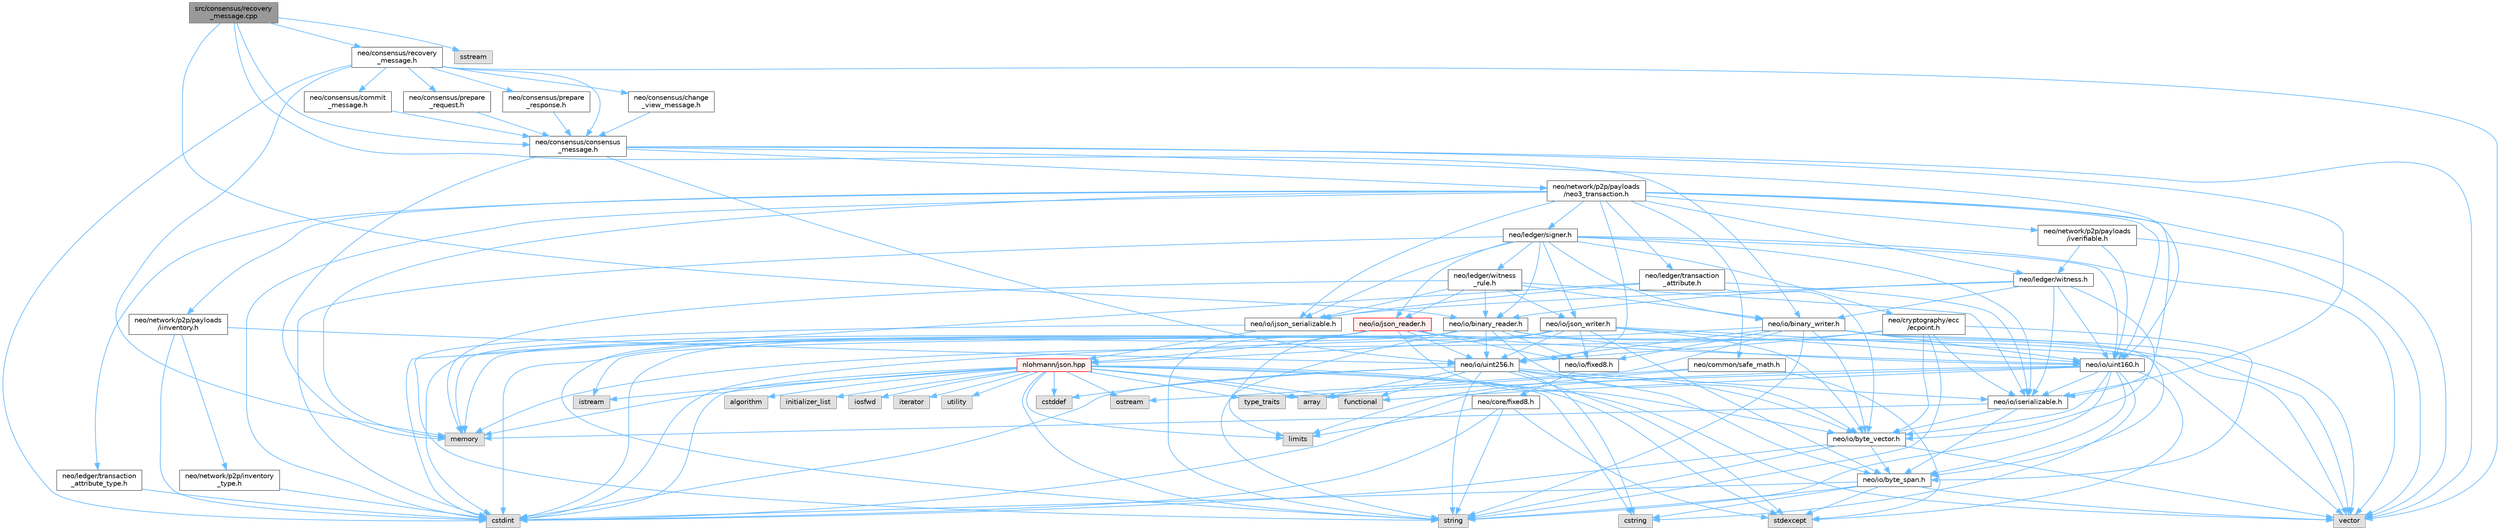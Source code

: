 digraph "src/consensus/recovery_message.cpp"
{
 // LATEX_PDF_SIZE
  bgcolor="transparent";
  edge [fontname=Helvetica,fontsize=10,labelfontname=Helvetica,labelfontsize=10];
  node [fontname=Helvetica,fontsize=10,shape=box,height=0.2,width=0.4];
  Node1 [id="Node000001",label="src/consensus/recovery\l_message.cpp",height=0.2,width=0.4,color="gray40", fillcolor="grey60", style="filled", fontcolor="black",tooltip=" "];
  Node1 -> Node2 [id="edge1_Node000001_Node000002",color="steelblue1",style="solid",tooltip=" "];
  Node2 [id="Node000002",label="neo/consensus/consensus\l_message.h",height=0.2,width=0.4,color="grey40", fillcolor="white", style="filled",URL="$consensus__message_8h.html",tooltip=" "];
  Node2 -> Node3 [id="edge2_Node000002_Node000003",color="steelblue1",style="solid",tooltip=" "];
  Node3 [id="Node000003",label="neo/io/iserializable.h",height=0.2,width=0.4,color="grey40", fillcolor="white", style="filled",URL="$iserializable_8h.html",tooltip=" "];
  Node3 -> Node4 [id="edge3_Node000003_Node000004",color="steelblue1",style="solid",tooltip=" "];
  Node4 [id="Node000004",label="neo/io/byte_span.h",height=0.2,width=0.4,color="grey40", fillcolor="white", style="filled",URL="$io_2byte__span_8h.html",tooltip=" "];
  Node4 -> Node5 [id="edge4_Node000004_Node000005",color="steelblue1",style="solid",tooltip=" "];
  Node5 [id="Node000005",label="cstdint",height=0.2,width=0.4,color="grey60", fillcolor="#E0E0E0", style="filled",tooltip=" "];
  Node4 -> Node6 [id="edge5_Node000004_Node000006",color="steelblue1",style="solid",tooltip=" "];
  Node6 [id="Node000006",label="cstring",height=0.2,width=0.4,color="grey60", fillcolor="#E0E0E0", style="filled",tooltip=" "];
  Node4 -> Node7 [id="edge6_Node000004_Node000007",color="steelblue1",style="solid",tooltip=" "];
  Node7 [id="Node000007",label="stdexcept",height=0.2,width=0.4,color="grey60", fillcolor="#E0E0E0", style="filled",tooltip=" "];
  Node4 -> Node8 [id="edge7_Node000004_Node000008",color="steelblue1",style="solid",tooltip=" "];
  Node8 [id="Node000008",label="string",height=0.2,width=0.4,color="grey60", fillcolor="#E0E0E0", style="filled",tooltip=" "];
  Node4 -> Node9 [id="edge8_Node000004_Node000009",color="steelblue1",style="solid",tooltip=" "];
  Node9 [id="Node000009",label="vector",height=0.2,width=0.4,color="grey60", fillcolor="#E0E0E0", style="filled",tooltip=" "];
  Node3 -> Node10 [id="edge9_Node000003_Node000010",color="steelblue1",style="solid",tooltip=" "];
  Node10 [id="Node000010",label="neo/io/byte_vector.h",height=0.2,width=0.4,color="grey40", fillcolor="white", style="filled",URL="$io_2byte__vector_8h.html",tooltip=" "];
  Node10 -> Node4 [id="edge10_Node000010_Node000004",color="steelblue1",style="solid",tooltip=" "];
  Node10 -> Node5 [id="edge11_Node000010_Node000005",color="steelblue1",style="solid",tooltip=" "];
  Node10 -> Node8 [id="edge12_Node000010_Node000008",color="steelblue1",style="solid",tooltip=" "];
  Node10 -> Node9 [id="edge13_Node000010_Node000009",color="steelblue1",style="solid",tooltip=" "];
  Node3 -> Node11 [id="edge14_Node000003_Node000011",color="steelblue1",style="solid",tooltip=" "];
  Node11 [id="Node000011",label="memory",height=0.2,width=0.4,color="grey60", fillcolor="#E0E0E0", style="filled",tooltip=" "];
  Node2 -> Node12 [id="edge15_Node000002_Node000012",color="steelblue1",style="solid",tooltip=" "];
  Node12 [id="Node000012",label="neo/io/uint160.h",height=0.2,width=0.4,color="grey40", fillcolor="white", style="filled",URL="$uint160_8h.html",tooltip=" "];
  Node12 -> Node4 [id="edge16_Node000012_Node000004",color="steelblue1",style="solid",tooltip=" "];
  Node12 -> Node10 [id="edge17_Node000012_Node000010",color="steelblue1",style="solid",tooltip=" "];
  Node12 -> Node3 [id="edge18_Node000012_Node000003",color="steelblue1",style="solid",tooltip=" "];
  Node12 -> Node13 [id="edge19_Node000012_Node000013",color="steelblue1",style="solid",tooltip=" "];
  Node13 [id="Node000013",label="array",height=0.2,width=0.4,color="grey60", fillcolor="#E0E0E0", style="filled",tooltip=" "];
  Node12 -> Node5 [id="edge20_Node000012_Node000005",color="steelblue1",style="solid",tooltip=" "];
  Node12 -> Node6 [id="edge21_Node000012_Node000006",color="steelblue1",style="solid",tooltip=" "];
  Node12 -> Node14 [id="edge22_Node000012_Node000014",color="steelblue1",style="solid",tooltip=" "];
  Node14 [id="Node000014",label="functional",height=0.2,width=0.4,color="grey60", fillcolor="#E0E0E0", style="filled",tooltip=" "];
  Node12 -> Node7 [id="edge23_Node000012_Node000007",color="steelblue1",style="solid",tooltip=" "];
  Node12 -> Node8 [id="edge24_Node000012_Node000008",color="steelblue1",style="solid",tooltip=" "];
  Node2 -> Node15 [id="edge25_Node000002_Node000015",color="steelblue1",style="solid",tooltip=" "];
  Node15 [id="Node000015",label="neo/io/uint256.h",height=0.2,width=0.4,color="grey40", fillcolor="white", style="filled",URL="$uint256_8h.html",tooltip=" "];
  Node15 -> Node4 [id="edge26_Node000015_Node000004",color="steelblue1",style="solid",tooltip=" "];
  Node15 -> Node10 [id="edge27_Node000015_Node000010",color="steelblue1",style="solid",tooltip=" "];
  Node15 -> Node3 [id="edge28_Node000015_Node000003",color="steelblue1",style="solid",tooltip=" "];
  Node15 -> Node13 [id="edge29_Node000015_Node000013",color="steelblue1",style="solid",tooltip=" "];
  Node15 -> Node16 [id="edge30_Node000015_Node000016",color="steelblue1",style="solid",tooltip=" "];
  Node16 [id="Node000016",label="cstddef",height=0.2,width=0.4,color="grey60", fillcolor="#E0E0E0", style="filled",tooltip=" "];
  Node15 -> Node5 [id="edge31_Node000015_Node000005",color="steelblue1",style="solid",tooltip=" "];
  Node15 -> Node6 [id="edge32_Node000015_Node000006",color="steelblue1",style="solid",tooltip=" "];
  Node15 -> Node14 [id="edge33_Node000015_Node000014",color="steelblue1",style="solid",tooltip=" "];
  Node15 -> Node7 [id="edge34_Node000015_Node000007",color="steelblue1",style="solid",tooltip=" "];
  Node15 -> Node8 [id="edge35_Node000015_Node000008",color="steelblue1",style="solid",tooltip=" "];
  Node2 -> Node17 [id="edge36_Node000002_Node000017",color="steelblue1",style="solid",tooltip=" "];
  Node17 [id="Node000017",label="neo/network/p2p/payloads\l/neo3_transaction.h",height=0.2,width=0.4,color="grey40", fillcolor="white", style="filled",URL="$neo3__transaction_8h.html",tooltip=" "];
  Node17 -> Node18 [id="edge37_Node000017_Node000018",color="steelblue1",style="solid",tooltip=" "];
  Node18 [id="Node000018",label="neo/common/safe_math.h",height=0.2,width=0.4,color="grey40", fillcolor="white", style="filled",URL="$safe__math_8h.html",tooltip=" "];
  Node18 -> Node19 [id="edge38_Node000018_Node000019",color="steelblue1",style="solid",tooltip=" "];
  Node19 [id="Node000019",label="limits",height=0.2,width=0.4,color="grey60", fillcolor="#E0E0E0", style="filled",tooltip=" "];
  Node18 -> Node7 [id="edge39_Node000018_Node000007",color="steelblue1",style="solid",tooltip=" "];
  Node18 -> Node20 [id="edge40_Node000018_Node000020",color="steelblue1",style="solid",tooltip=" "];
  Node20 [id="Node000020",label="type_traits",height=0.2,width=0.4,color="grey60", fillcolor="#E0E0E0", style="filled",tooltip=" "];
  Node17 -> Node21 [id="edge41_Node000017_Node000021",color="steelblue1",style="solid",tooltip=" "];
  Node21 [id="Node000021",label="neo/io/ijson_serializable.h",height=0.2,width=0.4,color="grey40", fillcolor="white", style="filled",URL="$ijson__serializable_8h.html",tooltip=" "];
  Node21 -> Node22 [id="edge42_Node000021_Node000022",color="steelblue1",style="solid",tooltip=" "];
  Node22 [id="Node000022",label="nlohmann/json.hpp",height=0.2,width=0.4,color="red", fillcolor="#FFF0F0", style="filled",URL="$json_8hpp.html",tooltip=" "];
  Node22 -> Node23 [id="edge43_Node000022_Node000023",color="steelblue1",style="solid",tooltip=" "];
  Node23 [id="Node000023",label="algorithm",height=0.2,width=0.4,color="grey60", fillcolor="#E0E0E0", style="filled",tooltip=" "];
  Node22 -> Node16 [id="edge44_Node000022_Node000016",color="steelblue1",style="solid",tooltip=" "];
  Node22 -> Node14 [id="edge45_Node000022_Node000014",color="steelblue1",style="solid",tooltip=" "];
  Node22 -> Node24 [id="edge46_Node000022_Node000024",color="steelblue1",style="solid",tooltip=" "];
  Node24 [id="Node000024",label="initializer_list",height=0.2,width=0.4,color="grey60", fillcolor="#E0E0E0", style="filled",tooltip=" "];
  Node22 -> Node25 [id="edge47_Node000022_Node000025",color="steelblue1",style="solid",tooltip=" "];
  Node25 [id="Node000025",label="iosfwd",height=0.2,width=0.4,color="grey60", fillcolor="#E0E0E0", style="filled",tooltip=" "];
  Node22 -> Node26 [id="edge48_Node000022_Node000026",color="steelblue1",style="solid",tooltip=" "];
  Node26 [id="Node000026",label="iterator",height=0.2,width=0.4,color="grey60", fillcolor="#E0E0E0", style="filled",tooltip=" "];
  Node22 -> Node11 [id="edge49_Node000022_Node000011",color="steelblue1",style="solid",tooltip=" "];
  Node22 -> Node8 [id="edge50_Node000022_Node000008",color="steelblue1",style="solid",tooltip=" "];
  Node22 -> Node27 [id="edge51_Node000022_Node000027",color="steelblue1",style="solid",tooltip=" "];
  Node27 [id="Node000027",label="utility",height=0.2,width=0.4,color="grey60", fillcolor="#E0E0E0", style="filled",tooltip=" "];
  Node22 -> Node9 [id="edge52_Node000022_Node000009",color="steelblue1",style="solid",tooltip=" "];
  Node22 -> Node13 [id="edge53_Node000022_Node000013",color="steelblue1",style="solid",tooltip=" "];
  Node22 -> Node20 [id="edge54_Node000022_Node000020",color="steelblue1",style="solid",tooltip=" "];
  Node22 -> Node7 [id="edge55_Node000022_Node000007",color="steelblue1",style="solid",tooltip=" "];
  Node22 -> Node5 [id="edge56_Node000022_Node000005",color="steelblue1",style="solid",tooltip=" "];
  Node22 -> Node19 [id="edge57_Node000022_Node000019",color="steelblue1",style="solid",tooltip=" "];
  Node22 -> Node6 [id="edge58_Node000022_Node000006",color="steelblue1",style="solid",tooltip=" "];
  Node22 -> Node39 [id="edge59_Node000022_Node000039",color="steelblue1",style="solid",tooltip=" "];
  Node39 [id="Node000039",label="istream",height=0.2,width=0.4,color="grey60", fillcolor="#E0E0E0", style="filled",tooltip=" "];
  Node22 -> Node44 [id="edge60_Node000022_Node000044",color="steelblue1",style="solid",tooltip=" "];
  Node44 [id="Node000044",label="ostream",height=0.2,width=0.4,color="grey60", fillcolor="#E0E0E0", style="filled",tooltip=" "];
  Node21 -> Node8 [id="edge61_Node000021_Node000008",color="steelblue1",style="solid",tooltip=" "];
  Node17 -> Node3 [id="edge62_Node000017_Node000003",color="steelblue1",style="solid",tooltip=" "];
  Node17 -> Node12 [id="edge63_Node000017_Node000012",color="steelblue1",style="solid",tooltip=" "];
  Node17 -> Node15 [id="edge64_Node000017_Node000015",color="steelblue1",style="solid",tooltip=" "];
  Node17 -> Node46 [id="edge65_Node000017_Node000046",color="steelblue1",style="solid",tooltip=" "];
  Node46 [id="Node000046",label="neo/ledger/signer.h",height=0.2,width=0.4,color="grey40", fillcolor="white", style="filled",URL="$signer_8h.html",tooltip=" "];
  Node46 -> Node47 [id="edge66_Node000046_Node000047",color="steelblue1",style="solid",tooltip=" "];
  Node47 [id="Node000047",label="neo/cryptography/ecc\l/ecpoint.h",height=0.2,width=0.4,color="grey40", fillcolor="white", style="filled",URL="$ecpoint_8h.html",tooltip=" "];
  Node47 -> Node4 [id="edge67_Node000047_Node000004",color="steelblue1",style="solid",tooltip=" "];
  Node47 -> Node10 [id="edge68_Node000047_Node000010",color="steelblue1",style="solid",tooltip=" "];
  Node47 -> Node3 [id="edge69_Node000047_Node000003",color="steelblue1",style="solid",tooltip=" "];
  Node47 -> Node15 [id="edge70_Node000047_Node000015",color="steelblue1",style="solid",tooltip=" "];
  Node47 -> Node11 [id="edge71_Node000047_Node000011",color="steelblue1",style="solid",tooltip=" "];
  Node47 -> Node8 [id="edge72_Node000047_Node000008",color="steelblue1",style="solid",tooltip=" "];
  Node46 -> Node48 [id="edge73_Node000046_Node000048",color="steelblue1",style="solid",tooltip=" "];
  Node48 [id="Node000048",label="neo/io/binary_reader.h",height=0.2,width=0.4,color="grey40", fillcolor="white", style="filled",URL="$binary__reader_8h.html",tooltip=" "];
  Node48 -> Node10 [id="edge74_Node000048_Node000010",color="steelblue1",style="solid",tooltip=" "];
  Node48 -> Node49 [id="edge75_Node000048_Node000049",color="steelblue1",style="solid",tooltip=" "];
  Node49 [id="Node000049",label="neo/io/fixed8.h",height=0.2,width=0.4,color="grey40", fillcolor="white", style="filled",URL="$io_2fixed8_8h.html",tooltip=" "];
  Node49 -> Node50 [id="edge76_Node000049_Node000050",color="steelblue1",style="solid",tooltip=" "];
  Node50 [id="Node000050",label="neo/core/fixed8.h",height=0.2,width=0.4,color="grey40", fillcolor="white", style="filled",URL="$core_2fixed8_8h.html",tooltip=" "];
  Node50 -> Node5 [id="edge77_Node000050_Node000005",color="steelblue1",style="solid",tooltip=" "];
  Node50 -> Node19 [id="edge78_Node000050_Node000019",color="steelblue1",style="solid",tooltip=" "];
  Node50 -> Node7 [id="edge79_Node000050_Node000007",color="steelblue1",style="solid",tooltip=" "];
  Node50 -> Node8 [id="edge80_Node000050_Node000008",color="steelblue1",style="solid",tooltip=" "];
  Node48 -> Node12 [id="edge81_Node000048_Node000012",color="steelblue1",style="solid",tooltip=" "];
  Node48 -> Node15 [id="edge82_Node000048_Node000015",color="steelblue1",style="solid",tooltip=" "];
  Node48 -> Node5 [id="edge83_Node000048_Node000005",color="steelblue1",style="solid",tooltip=" "];
  Node48 -> Node39 [id="edge84_Node000048_Node000039",color="steelblue1",style="solid",tooltip=" "];
  Node48 -> Node19 [id="edge85_Node000048_Node000019",color="steelblue1",style="solid",tooltip=" "];
  Node48 -> Node11 [id="edge86_Node000048_Node000011",color="steelblue1",style="solid",tooltip=" "];
  Node48 -> Node8 [id="edge87_Node000048_Node000008",color="steelblue1",style="solid",tooltip=" "];
  Node48 -> Node9 [id="edge88_Node000048_Node000009",color="steelblue1",style="solid",tooltip=" "];
  Node46 -> Node51 [id="edge89_Node000046_Node000051",color="steelblue1",style="solid",tooltip=" "];
  Node51 [id="Node000051",label="neo/io/binary_writer.h",height=0.2,width=0.4,color="grey40", fillcolor="white", style="filled",URL="$binary__writer_8h.html",tooltip=" "];
  Node51 -> Node4 [id="edge90_Node000051_Node000004",color="steelblue1",style="solid",tooltip=" "];
  Node51 -> Node10 [id="edge91_Node000051_Node000010",color="steelblue1",style="solid",tooltip=" "];
  Node51 -> Node49 [id="edge92_Node000051_Node000049",color="steelblue1",style="solid",tooltip=" "];
  Node51 -> Node12 [id="edge93_Node000051_Node000012",color="steelblue1",style="solid",tooltip=" "];
  Node51 -> Node15 [id="edge94_Node000051_Node000015",color="steelblue1",style="solid",tooltip=" "];
  Node51 -> Node5 [id="edge95_Node000051_Node000005",color="steelblue1",style="solid",tooltip=" "];
  Node51 -> Node44 [id="edge96_Node000051_Node000044",color="steelblue1",style="solid",tooltip=" "];
  Node51 -> Node8 [id="edge97_Node000051_Node000008",color="steelblue1",style="solid",tooltip=" "];
  Node51 -> Node9 [id="edge98_Node000051_Node000009",color="steelblue1",style="solid",tooltip=" "];
  Node46 -> Node21 [id="edge99_Node000046_Node000021",color="steelblue1",style="solid",tooltip=" "];
  Node46 -> Node3 [id="edge100_Node000046_Node000003",color="steelblue1",style="solid",tooltip=" "];
  Node46 -> Node52 [id="edge101_Node000046_Node000052",color="steelblue1",style="solid",tooltip=" "];
  Node52 [id="Node000052",label="neo/io/json_reader.h",height=0.2,width=0.4,color="red", fillcolor="#FFF0F0", style="filled",URL="$json__reader_8h.html",tooltip=" "];
  Node52 -> Node10 [id="edge102_Node000052_Node000010",color="steelblue1",style="solid",tooltip=" "];
  Node52 -> Node49 [id="edge103_Node000052_Node000049",color="steelblue1",style="solid",tooltip=" "];
  Node52 -> Node12 [id="edge104_Node000052_Node000012",color="steelblue1",style="solid",tooltip=" "];
  Node52 -> Node15 [id="edge105_Node000052_Node000015",color="steelblue1",style="solid",tooltip=" "];
  Node52 -> Node5 [id="edge106_Node000052_Node000005",color="steelblue1",style="solid",tooltip=" "];
  Node52 -> Node11 [id="edge107_Node000052_Node000011",color="steelblue1",style="solid",tooltip=" "];
  Node52 -> Node22 [id="edge108_Node000052_Node000022",color="steelblue1",style="solid",tooltip=" "];
  Node52 -> Node8 [id="edge109_Node000052_Node000008",color="steelblue1",style="solid",tooltip=" "];
  Node52 -> Node9 [id="edge110_Node000052_Node000009",color="steelblue1",style="solid",tooltip=" "];
  Node46 -> Node54 [id="edge111_Node000046_Node000054",color="steelblue1",style="solid",tooltip=" "];
  Node54 [id="Node000054",label="neo/io/json_writer.h",height=0.2,width=0.4,color="grey40", fillcolor="white", style="filled",URL="$json__writer_8h.html",tooltip=" "];
  Node54 -> Node4 [id="edge112_Node000054_Node000004",color="steelblue1",style="solid",tooltip=" "];
  Node54 -> Node10 [id="edge113_Node000054_Node000010",color="steelblue1",style="solid",tooltip=" "];
  Node54 -> Node49 [id="edge114_Node000054_Node000049",color="steelblue1",style="solid",tooltip=" "];
  Node54 -> Node12 [id="edge115_Node000054_Node000012",color="steelblue1",style="solid",tooltip=" "];
  Node54 -> Node15 [id="edge116_Node000054_Node000015",color="steelblue1",style="solid",tooltip=" "];
  Node54 -> Node5 [id="edge117_Node000054_Node000005",color="steelblue1",style="solid",tooltip=" "];
  Node54 -> Node22 [id="edge118_Node000054_Node000022",color="steelblue1",style="solid",tooltip=" "];
  Node54 -> Node8 [id="edge119_Node000054_Node000008",color="steelblue1",style="solid",tooltip=" "];
  Node54 -> Node9 [id="edge120_Node000054_Node000009",color="steelblue1",style="solid",tooltip=" "];
  Node46 -> Node12 [id="edge121_Node000046_Node000012",color="steelblue1",style="solid",tooltip=" "];
  Node46 -> Node55 [id="edge122_Node000046_Node000055",color="steelblue1",style="solid",tooltip=" "];
  Node55 [id="Node000055",label="neo/ledger/witness\l_rule.h",height=0.2,width=0.4,color="grey40", fillcolor="white", style="filled",URL="$witness__rule_8h.html",tooltip=" "];
  Node55 -> Node48 [id="edge123_Node000055_Node000048",color="steelblue1",style="solid",tooltip=" "];
  Node55 -> Node51 [id="edge124_Node000055_Node000051",color="steelblue1",style="solid",tooltip=" "];
  Node55 -> Node21 [id="edge125_Node000055_Node000021",color="steelblue1",style="solid",tooltip=" "];
  Node55 -> Node3 [id="edge126_Node000055_Node000003",color="steelblue1",style="solid",tooltip=" "];
  Node55 -> Node52 [id="edge127_Node000055_Node000052",color="steelblue1",style="solid",tooltip=" "];
  Node55 -> Node54 [id="edge128_Node000055_Node000054",color="steelblue1",style="solid",tooltip=" "];
  Node55 -> Node11 [id="edge129_Node000055_Node000011",color="steelblue1",style="solid",tooltip=" "];
  Node46 -> Node5 [id="edge130_Node000046_Node000005",color="steelblue1",style="solid",tooltip=" "];
  Node46 -> Node9 [id="edge131_Node000046_Node000009",color="steelblue1",style="solid",tooltip=" "];
  Node17 -> Node56 [id="edge132_Node000017_Node000056",color="steelblue1",style="solid",tooltip=" "];
  Node56 [id="Node000056",label="neo/ledger/transaction\l_attribute.h",height=0.2,width=0.4,color="grey40", fillcolor="white", style="filled",URL="$transaction__attribute_8h.html",tooltip=" "];
  Node56 -> Node10 [id="edge133_Node000056_Node000010",color="steelblue1",style="solid",tooltip=" "];
  Node56 -> Node21 [id="edge134_Node000056_Node000021",color="steelblue1",style="solid",tooltip=" "];
  Node56 -> Node3 [id="edge135_Node000056_Node000003",color="steelblue1",style="solid",tooltip=" "];
  Node56 -> Node5 [id="edge136_Node000056_Node000005",color="steelblue1",style="solid",tooltip=" "];
  Node17 -> Node57 [id="edge137_Node000017_Node000057",color="steelblue1",style="solid",tooltip=" "];
  Node57 [id="Node000057",label="neo/ledger/transaction\l_attribute_type.h",height=0.2,width=0.4,color="grey40", fillcolor="white", style="filled",URL="$transaction__attribute__type_8h.html",tooltip=" "];
  Node57 -> Node5 [id="edge138_Node000057_Node000005",color="steelblue1",style="solid",tooltip=" "];
  Node17 -> Node58 [id="edge139_Node000017_Node000058",color="steelblue1",style="solid",tooltip=" "];
  Node58 [id="Node000058",label="neo/ledger/witness.h",height=0.2,width=0.4,color="grey40", fillcolor="white", style="filled",URL="$ledger_2witness_8h.html",tooltip=" "];
  Node58 -> Node48 [id="edge140_Node000058_Node000048",color="steelblue1",style="solid",tooltip=" "];
  Node58 -> Node51 [id="edge141_Node000058_Node000051",color="steelblue1",style="solid",tooltip=" "];
  Node58 -> Node10 [id="edge142_Node000058_Node000010",color="steelblue1",style="solid",tooltip=" "];
  Node58 -> Node21 [id="edge143_Node000058_Node000021",color="steelblue1",style="solid",tooltip=" "];
  Node58 -> Node3 [id="edge144_Node000058_Node000003",color="steelblue1",style="solid",tooltip=" "];
  Node58 -> Node12 [id="edge145_Node000058_Node000012",color="steelblue1",style="solid",tooltip=" "];
  Node17 -> Node59 [id="edge146_Node000017_Node000059",color="steelblue1",style="solid",tooltip=" "];
  Node59 [id="Node000059",label="neo/network/p2p/payloads\l/iinventory.h",height=0.2,width=0.4,color="grey40", fillcolor="white", style="filled",URL="$payloads_2iinventory_8h.html",tooltip=" "];
  Node59 -> Node15 [id="edge147_Node000059_Node000015",color="steelblue1",style="solid",tooltip=" "];
  Node59 -> Node60 [id="edge148_Node000059_Node000060",color="steelblue1",style="solid",tooltip=" "];
  Node60 [id="Node000060",label="neo/network/p2p/inventory\l_type.h",height=0.2,width=0.4,color="grey40", fillcolor="white", style="filled",URL="$p2p_2inventory__type_8h.html",tooltip=" "];
  Node60 -> Node5 [id="edge149_Node000060_Node000005",color="steelblue1",style="solid",tooltip=" "];
  Node59 -> Node5 [id="edge150_Node000059_Node000005",color="steelblue1",style="solid",tooltip=" "];
  Node17 -> Node61 [id="edge151_Node000017_Node000061",color="steelblue1",style="solid",tooltip=" "];
  Node61 [id="Node000061",label="neo/network/p2p/payloads\l/iverifiable.h",height=0.2,width=0.4,color="grey40", fillcolor="white", style="filled",URL="$iverifiable_8h.html",tooltip=" "];
  Node61 -> Node12 [id="edge152_Node000061_Node000012",color="steelblue1",style="solid",tooltip=" "];
  Node61 -> Node58 [id="edge153_Node000061_Node000058",color="steelblue1",style="solid",tooltip=" "];
  Node61 -> Node9 [id="edge154_Node000061_Node000009",color="steelblue1",style="solid",tooltip=" "];
  Node17 -> Node5 [id="edge155_Node000017_Node000005",color="steelblue1",style="solid",tooltip=" "];
  Node17 -> Node11 [id="edge156_Node000017_Node000011",color="steelblue1",style="solid",tooltip=" "];
  Node17 -> Node9 [id="edge157_Node000017_Node000009",color="steelblue1",style="solid",tooltip=" "];
  Node2 -> Node11 [id="edge158_Node000002_Node000011",color="steelblue1",style="solid",tooltip=" "];
  Node2 -> Node9 [id="edge159_Node000002_Node000009",color="steelblue1",style="solid",tooltip=" "];
  Node1 -> Node62 [id="edge160_Node000001_Node000062",color="steelblue1",style="solid",tooltip=" "];
  Node62 [id="Node000062",label="neo/consensus/recovery\l_message.h",height=0.2,width=0.4,color="grey40", fillcolor="white", style="filled",URL="$recovery__message_8h.html",tooltip=" "];
  Node62 -> Node63 [id="edge161_Node000062_Node000063",color="steelblue1",style="solid",tooltip=" "];
  Node63 [id="Node000063",label="neo/consensus/change\l_view_message.h",height=0.2,width=0.4,color="grey40", fillcolor="white", style="filled",URL="$change__view__message_8h.html",tooltip=" "];
  Node63 -> Node2 [id="edge162_Node000063_Node000002",color="steelblue1",style="solid",tooltip=" "];
  Node62 -> Node64 [id="edge163_Node000062_Node000064",color="steelblue1",style="solid",tooltip=" "];
  Node64 [id="Node000064",label="neo/consensus/commit\l_message.h",height=0.2,width=0.4,color="grey40", fillcolor="white", style="filled",URL="$commit__message_8h.html",tooltip=" "];
  Node64 -> Node2 [id="edge164_Node000064_Node000002",color="steelblue1",style="solid",tooltip=" "];
  Node62 -> Node2 [id="edge165_Node000062_Node000002",color="steelblue1",style="solid",tooltip=" "];
  Node62 -> Node65 [id="edge166_Node000062_Node000065",color="steelblue1",style="solid",tooltip=" "];
  Node65 [id="Node000065",label="neo/consensus/prepare\l_request.h",height=0.2,width=0.4,color="grey40", fillcolor="white", style="filled",URL="$prepare__request_8h.html",tooltip=" "];
  Node65 -> Node2 [id="edge167_Node000065_Node000002",color="steelblue1",style="solid",tooltip=" "];
  Node62 -> Node66 [id="edge168_Node000062_Node000066",color="steelblue1",style="solid",tooltip=" "];
  Node66 [id="Node000066",label="neo/consensus/prepare\l_response.h",height=0.2,width=0.4,color="grey40", fillcolor="white", style="filled",URL="$prepare__response_8h.html",tooltip=" "];
  Node66 -> Node2 [id="edge169_Node000066_Node000002",color="steelblue1",style="solid",tooltip=" "];
  Node62 -> Node5 [id="edge170_Node000062_Node000005",color="steelblue1",style="solid",tooltip=" "];
  Node62 -> Node11 [id="edge171_Node000062_Node000011",color="steelblue1",style="solid",tooltip=" "];
  Node62 -> Node9 [id="edge172_Node000062_Node000009",color="steelblue1",style="solid",tooltip=" "];
  Node1 -> Node48 [id="edge173_Node000001_Node000048",color="steelblue1",style="solid",tooltip=" "];
  Node1 -> Node51 [id="edge174_Node000001_Node000051",color="steelblue1",style="solid",tooltip=" "];
  Node1 -> Node67 [id="edge175_Node000001_Node000067",color="steelblue1",style="solid",tooltip=" "];
  Node67 [id="Node000067",label="sstream",height=0.2,width=0.4,color="grey60", fillcolor="#E0E0E0", style="filled",tooltip=" "];
}
